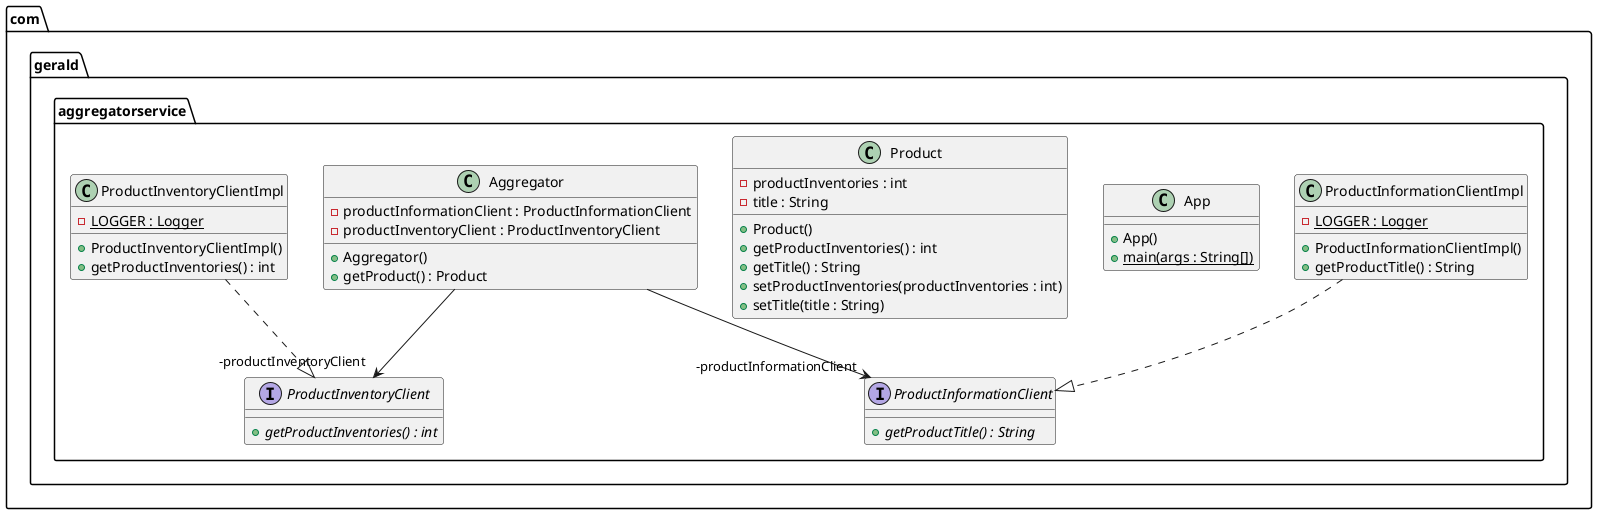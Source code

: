 @startuml
package com.gerald.aggregatorservice {
  class Aggregator {
    - productInformationClient : ProductInformationClient
    - productInventoryClient : ProductInventoryClient
    + Aggregator()
    + getProduct() : Product
  }
  class App {
    + App()
    + main(args : String[]) {static}
  }
  class Product {
    - productInventories : int
    - title : String
    + Product()
    + getProductInventories() : int
    + getTitle() : String
    + setProductInventories(productInventories : int)
    + setTitle(title : String)
  }
  interface ProductInformationClient {
    + getProductTitle() : String {abstract}
  }
  class ProductInformationClientImpl {
    - LOGGER : Logger {static}
    + ProductInformationClientImpl()
    + getProductTitle() : String
  }
  interface ProductInventoryClient {
    + getProductInventories() : int {abstract}
  }
  class ProductInventoryClientImpl {
    - LOGGER : Logger {static}
    + ProductInventoryClientImpl()
    + getProductInventories() : int
  }
}
Aggregator -->  "-productInventoryClient" ProductInventoryClient
Aggregator -->  "-productInformationClient" ProductInformationClient
ProductInformationClientImpl ..|> ProductInformationClient 
ProductInventoryClientImpl ..|> ProductInventoryClient 
@enduml
